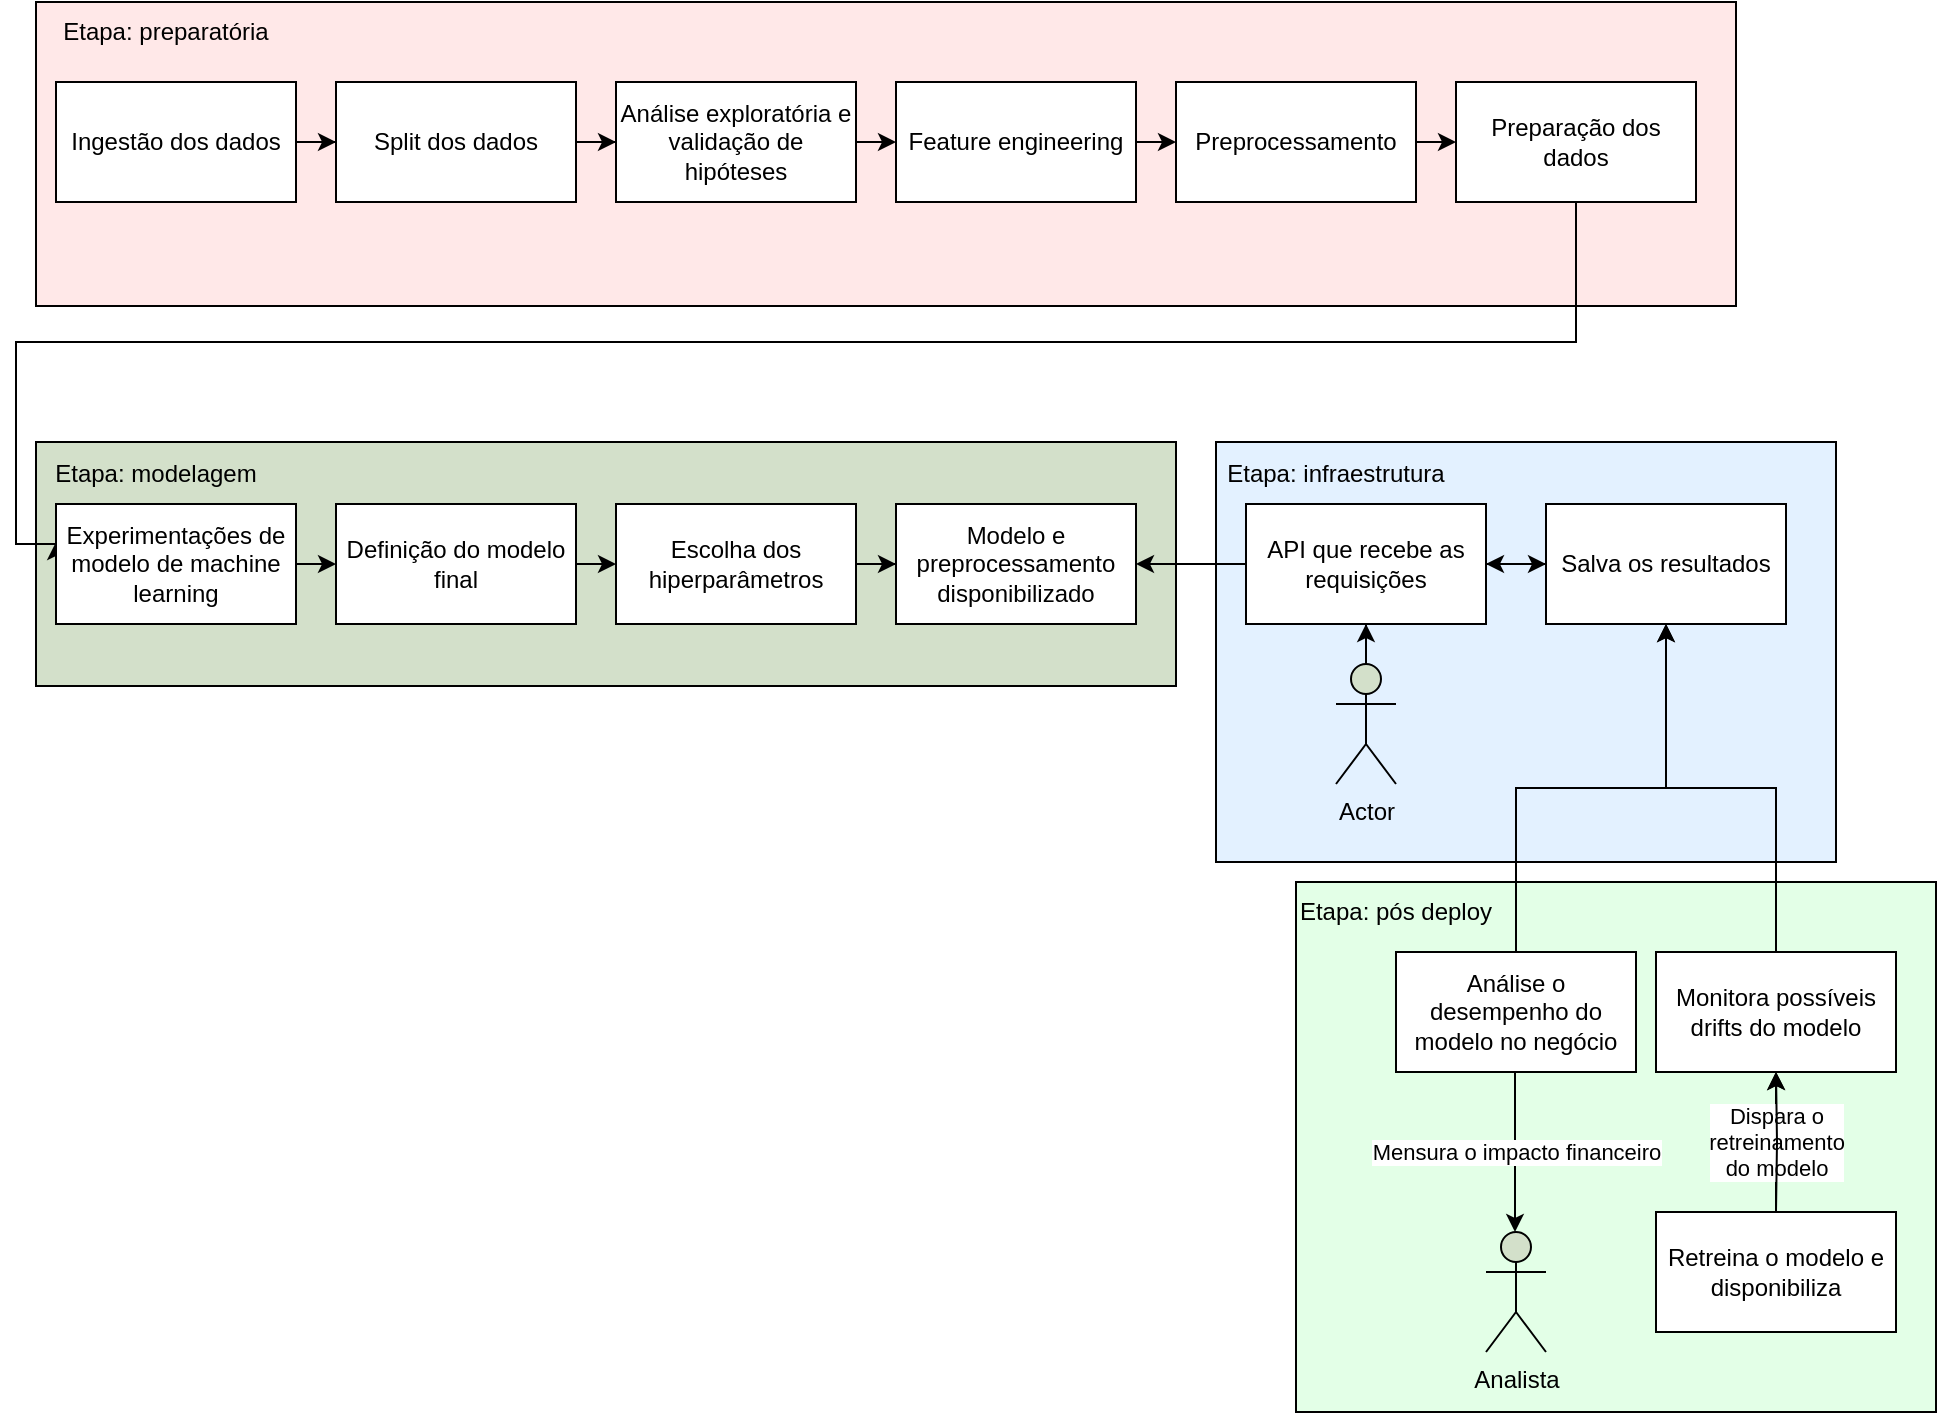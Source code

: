 <mxfile version="20.5.3" type="device"><diagram id="5vKiccTUEAg30Tcog7W2" name="Page-1"><mxGraphModel dx="1829" dy="744" grid="1" gridSize="10" guides="1" tooltips="1" connect="1" arrows="1" fold="1" page="1" pageScale="1" pageWidth="1700" pageHeight="1100" math="0" shadow="0"><root><mxCell id="0"/><mxCell id="1" parent="0"/><mxCell id="8Q4AXEOKsmG5_SoZ8Bz--68" value="" style="rounded=0;whiteSpace=wrap;html=1;fillColor=#E3FFE7;" vertex="1" parent="1"><mxGeometry x="660" y="630" width="320" height="265" as="geometry"/></mxCell><mxCell id="8Q4AXEOKsmG5_SoZ8Bz--50" value="" style="rounded=0;whiteSpace=wrap;html=1;fillColor=#E3F1FF;" vertex="1" parent="1"><mxGeometry x="620" y="410" width="310" height="210" as="geometry"/></mxCell><mxCell id="8Q4AXEOKsmG5_SoZ8Bz--35" value="" style="rounded=0;whiteSpace=wrap;html=1;fillColor=#D3E0CA;" vertex="1" parent="1"><mxGeometry x="30" y="410" width="570" height="122" as="geometry"/></mxCell><mxCell id="8Q4AXEOKsmG5_SoZ8Bz--23" value="" style="rounded=0;whiteSpace=wrap;html=1;fillColor=#FFE8E8;" vertex="1" parent="1"><mxGeometry x="30" y="190" width="850" height="152" as="geometry"/></mxCell><mxCell id="8Q4AXEOKsmG5_SoZ8Bz--4" style="edgeStyle=orthogonalEdgeStyle;rounded=0;orthogonalLoop=1;jettySize=auto;html=1;" edge="1" parent="1" source="8Q4AXEOKsmG5_SoZ8Bz--1" target="8Q4AXEOKsmG5_SoZ8Bz--2"><mxGeometry relative="1" as="geometry"/></mxCell><mxCell id="8Q4AXEOKsmG5_SoZ8Bz--1" value="Ingestão dos dados" style="rounded=0;whiteSpace=wrap;html=1;" vertex="1" parent="1"><mxGeometry x="40" y="230" width="120" height="60" as="geometry"/></mxCell><mxCell id="8Q4AXEOKsmG5_SoZ8Bz--5" style="edgeStyle=orthogonalEdgeStyle;rounded=0;orthogonalLoop=1;jettySize=auto;html=1;exitX=1;exitY=0.5;exitDx=0;exitDy=0;" edge="1" parent="1" source="8Q4AXEOKsmG5_SoZ8Bz--2" target="8Q4AXEOKsmG5_SoZ8Bz--3"><mxGeometry relative="1" as="geometry"/></mxCell><mxCell id="8Q4AXEOKsmG5_SoZ8Bz--2" value="Split dos dados" style="rounded=0;whiteSpace=wrap;html=1;" vertex="1" parent="1"><mxGeometry x="180" y="230" width="120" height="60" as="geometry"/></mxCell><mxCell id="8Q4AXEOKsmG5_SoZ8Bz--20" style="edgeStyle=orthogonalEdgeStyle;rounded=0;orthogonalLoop=1;jettySize=auto;html=1;exitX=1;exitY=0.5;exitDx=0;exitDy=0;entryX=0;entryY=0.5;entryDx=0;entryDy=0;" edge="1" parent="1" source="8Q4AXEOKsmG5_SoZ8Bz--3" target="8Q4AXEOKsmG5_SoZ8Bz--6"><mxGeometry relative="1" as="geometry"/></mxCell><mxCell id="8Q4AXEOKsmG5_SoZ8Bz--3" value="Análise exploratória e validação de hipóteses" style="rounded=0;whiteSpace=wrap;html=1;" vertex="1" parent="1"><mxGeometry x="320" y="230" width="120" height="60" as="geometry"/></mxCell><mxCell id="8Q4AXEOKsmG5_SoZ8Bz--21" style="edgeStyle=orthogonalEdgeStyle;rounded=0;orthogonalLoop=1;jettySize=auto;html=1;exitX=1;exitY=0.5;exitDx=0;exitDy=0;entryX=0;entryY=0.5;entryDx=0;entryDy=0;" edge="1" parent="1" source="8Q4AXEOKsmG5_SoZ8Bz--6" target="8Q4AXEOKsmG5_SoZ8Bz--7"><mxGeometry relative="1" as="geometry"/></mxCell><mxCell id="8Q4AXEOKsmG5_SoZ8Bz--6" value="Feature engineering" style="rounded=0;whiteSpace=wrap;html=1;" vertex="1" parent="1"><mxGeometry x="460" y="230" width="120" height="60" as="geometry"/></mxCell><mxCell id="8Q4AXEOKsmG5_SoZ8Bz--22" style="edgeStyle=orthogonalEdgeStyle;rounded=0;orthogonalLoop=1;jettySize=auto;html=1;exitX=1;exitY=0.5;exitDx=0;exitDy=0;entryX=0;entryY=0.5;entryDx=0;entryDy=0;" edge="1" parent="1" source="8Q4AXEOKsmG5_SoZ8Bz--7" target="8Q4AXEOKsmG5_SoZ8Bz--19"><mxGeometry relative="1" as="geometry"/></mxCell><mxCell id="8Q4AXEOKsmG5_SoZ8Bz--7" value="Preprocessamento" style="rounded=0;whiteSpace=wrap;html=1;" vertex="1" parent="1"><mxGeometry x="600" y="230" width="120" height="60" as="geometry"/></mxCell><mxCell id="8Q4AXEOKsmG5_SoZ8Bz--29" style="edgeStyle=orthogonalEdgeStyle;rounded=0;orthogonalLoop=1;jettySize=auto;html=1;" edge="1" parent="1" source="8Q4AXEOKsmG5_SoZ8Bz--19"><mxGeometry relative="1" as="geometry"><mxPoint x="40" y="460" as="targetPoint"/><Array as="points"><mxPoint x="800" y="360"/><mxPoint x="20" y="360"/><mxPoint x="20" y="461"/><mxPoint x="40" y="461"/></Array></mxGeometry></mxCell><mxCell id="8Q4AXEOKsmG5_SoZ8Bz--19" value="Preparação dos dados" style="rounded=0;whiteSpace=wrap;html=1;" vertex="1" parent="1"><mxGeometry x="740" y="230" width="120" height="60" as="geometry"/></mxCell><mxCell id="8Q4AXEOKsmG5_SoZ8Bz--25" value="Etapa: preparatória" style="text;html=1;strokeColor=none;fillColor=none;align=center;verticalAlign=middle;whiteSpace=wrap;rounded=0;" vertex="1" parent="1"><mxGeometry x="40" y="190" width="110" height="30" as="geometry"/></mxCell><mxCell id="8Q4AXEOKsmG5_SoZ8Bz--30" style="edgeStyle=orthogonalEdgeStyle;rounded=0;orthogonalLoop=1;jettySize=auto;html=1;exitX=1;exitY=0.5;exitDx=0;exitDy=0;entryX=0;entryY=0.5;entryDx=0;entryDy=0;" edge="1" parent="1" source="8Q4AXEOKsmG5_SoZ8Bz--26" target="8Q4AXEOKsmG5_SoZ8Bz--27"><mxGeometry relative="1" as="geometry"/></mxCell><mxCell id="8Q4AXEOKsmG5_SoZ8Bz--26" value="Experimentações de modelo de machine learning" style="rounded=0;whiteSpace=wrap;html=1;" vertex="1" parent="1"><mxGeometry x="40" y="441" width="120" height="60" as="geometry"/></mxCell><mxCell id="8Q4AXEOKsmG5_SoZ8Bz--31" style="edgeStyle=orthogonalEdgeStyle;rounded=0;orthogonalLoop=1;jettySize=auto;html=1;exitX=1;exitY=0.5;exitDx=0;exitDy=0;entryX=0;entryY=0.5;entryDx=0;entryDy=0;" edge="1" parent="1" source="8Q4AXEOKsmG5_SoZ8Bz--27" target="8Q4AXEOKsmG5_SoZ8Bz--28"><mxGeometry relative="1" as="geometry"/></mxCell><mxCell id="8Q4AXEOKsmG5_SoZ8Bz--27" value="Definição do modelo final" style="rounded=0;whiteSpace=wrap;html=1;" vertex="1" parent="1"><mxGeometry x="180" y="441" width="120" height="60" as="geometry"/></mxCell><mxCell id="8Q4AXEOKsmG5_SoZ8Bz--34" style="edgeStyle=orthogonalEdgeStyle;rounded=0;orthogonalLoop=1;jettySize=auto;html=1;" edge="1" parent="1" source="8Q4AXEOKsmG5_SoZ8Bz--28" target="8Q4AXEOKsmG5_SoZ8Bz--32"><mxGeometry relative="1" as="geometry"/></mxCell><mxCell id="8Q4AXEOKsmG5_SoZ8Bz--28" value="Escolha dos hiperparâmetros" style="rounded=0;whiteSpace=wrap;html=1;" vertex="1" parent="1"><mxGeometry x="320" y="441" width="120" height="60" as="geometry"/></mxCell><mxCell id="8Q4AXEOKsmG5_SoZ8Bz--32" value="Modelo e preprocessamento disponibilizado" style="rounded=0;whiteSpace=wrap;html=1;" vertex="1" parent="1"><mxGeometry x="460" y="441" width="120" height="60" as="geometry"/></mxCell><mxCell id="8Q4AXEOKsmG5_SoZ8Bz--36" value="Etapa: modelagem" style="text;html=1;strokeColor=none;fillColor=none;align=center;verticalAlign=middle;whiteSpace=wrap;rounded=0;" vertex="1" parent="1"><mxGeometry x="30" y="411" width="120" height="30" as="geometry"/></mxCell><mxCell id="8Q4AXEOKsmG5_SoZ8Bz--42" style="edgeStyle=orthogonalEdgeStyle;rounded=0;orthogonalLoop=1;jettySize=auto;html=1;entryX=1;entryY=0.5;entryDx=0;entryDy=0;" edge="1" parent="1" source="8Q4AXEOKsmG5_SoZ8Bz--37" target="8Q4AXEOKsmG5_SoZ8Bz--32"><mxGeometry relative="1" as="geometry"/></mxCell><mxCell id="8Q4AXEOKsmG5_SoZ8Bz--45" style="edgeStyle=orthogonalEdgeStyle;rounded=0;orthogonalLoop=1;jettySize=auto;html=1;" edge="1" parent="1" source="8Q4AXEOKsmG5_SoZ8Bz--37" target="8Q4AXEOKsmG5_SoZ8Bz--44"><mxGeometry relative="1" as="geometry"/></mxCell><mxCell id="8Q4AXEOKsmG5_SoZ8Bz--37" value="API que recebe as requisições" style="rounded=0;whiteSpace=wrap;html=1;" vertex="1" parent="1"><mxGeometry x="635" y="441" width="120" height="60" as="geometry"/></mxCell><mxCell id="8Q4AXEOKsmG5_SoZ8Bz--39" style="edgeStyle=orthogonalEdgeStyle;rounded=0;orthogonalLoop=1;jettySize=auto;html=1;" edge="1" parent="1" source="8Q4AXEOKsmG5_SoZ8Bz--38" target="8Q4AXEOKsmG5_SoZ8Bz--37"><mxGeometry relative="1" as="geometry"/></mxCell><mxCell id="8Q4AXEOKsmG5_SoZ8Bz--38" value="Actor" style="shape=umlActor;verticalLabelPosition=bottom;verticalAlign=top;html=1;outlineConnect=0;fillColor=#D3E0CA;" vertex="1" parent="1"><mxGeometry x="680" y="521" width="30" height="60" as="geometry"/></mxCell><mxCell id="8Q4AXEOKsmG5_SoZ8Bz--43" style="edgeStyle=orthogonalEdgeStyle;rounded=0;orthogonalLoop=1;jettySize=auto;html=1;exitX=0.5;exitY=1;exitDx=0;exitDy=0;" edge="1" parent="1" source="8Q4AXEOKsmG5_SoZ8Bz--3" target="8Q4AXEOKsmG5_SoZ8Bz--3"><mxGeometry relative="1" as="geometry"/></mxCell><mxCell id="8Q4AXEOKsmG5_SoZ8Bz--46" style="edgeStyle=orthogonalEdgeStyle;rounded=0;orthogonalLoop=1;jettySize=auto;html=1;entryX=1;entryY=0.5;entryDx=0;entryDy=0;" edge="1" parent="1" source="8Q4AXEOKsmG5_SoZ8Bz--44" target="8Q4AXEOKsmG5_SoZ8Bz--37"><mxGeometry relative="1" as="geometry"/></mxCell><mxCell id="8Q4AXEOKsmG5_SoZ8Bz--44" value="Salva os resultados" style="rounded=0;whiteSpace=wrap;html=1;" vertex="1" parent="1"><mxGeometry x="785" y="441" width="120" height="60" as="geometry"/></mxCell><mxCell id="8Q4AXEOKsmG5_SoZ8Bz--51" value="Etapa: infraestrutura" style="text;html=1;strokeColor=none;fillColor=none;align=center;verticalAlign=middle;whiteSpace=wrap;rounded=0;" vertex="1" parent="1"><mxGeometry x="620" y="411" width="120" height="30" as="geometry"/></mxCell><mxCell id="8Q4AXEOKsmG5_SoZ8Bz--56" style="edgeStyle=orthogonalEdgeStyle;rounded=0;orthogonalLoop=1;jettySize=auto;html=1;entryX=0.5;entryY=1;entryDx=0;entryDy=0;" edge="1" parent="1" source="8Q4AXEOKsmG5_SoZ8Bz--52" target="8Q4AXEOKsmG5_SoZ8Bz--44"><mxGeometry relative="1" as="geometry"/></mxCell><mxCell id="8Q4AXEOKsmG5_SoZ8Bz--52" value="Monitora possíveis drifts do modelo" style="rounded=0;whiteSpace=wrap;html=1;" vertex="1" parent="1"><mxGeometry x="840" y="665" width="120" height="60" as="geometry"/></mxCell><mxCell id="8Q4AXEOKsmG5_SoZ8Bz--54" style="edgeStyle=orthogonalEdgeStyle;rounded=0;orthogonalLoop=1;jettySize=auto;html=1;entryX=0.5;entryY=1;entryDx=0;entryDy=0;" edge="1" parent="1" source="8Q4AXEOKsmG5_SoZ8Bz--53" target="8Q4AXEOKsmG5_SoZ8Bz--44"><mxGeometry relative="1" as="geometry"/></mxCell><mxCell id="8Q4AXEOKsmG5_SoZ8Bz--53" value="Análise o desempenho do modelo no negócio" style="rounded=0;whiteSpace=wrap;html=1;" vertex="1" parent="1"><mxGeometry x="710" y="665" width="120" height="60" as="geometry"/></mxCell><mxCell id="8Q4AXEOKsmG5_SoZ8Bz--57" value="Analista" style="shape=umlActor;verticalLabelPosition=bottom;verticalAlign=top;html=1;outlineConnect=0;fillColor=#D3E0CA;" vertex="1" parent="1"><mxGeometry x="755" y="805" width="30" height="60" as="geometry"/></mxCell><mxCell id="8Q4AXEOKsmG5_SoZ8Bz--58" value="" style="endArrow=classic;html=1;rounded=0;exitX=0.5;exitY=1;exitDx=0;exitDy=0;" edge="1" parent="1"><mxGeometry relative="1" as="geometry"><mxPoint x="769.5" y="725" as="sourcePoint"/><mxPoint x="769.5" y="805" as="targetPoint"/></mxGeometry></mxCell><mxCell id="8Q4AXEOKsmG5_SoZ8Bz--59" value="Mensura o impacto financeiro" style="edgeLabel;resizable=0;html=1;align=center;verticalAlign=middle;fillColor=#E3F1FF;" connectable="0" vertex="1" parent="8Q4AXEOKsmG5_SoZ8Bz--58"><mxGeometry relative="1" as="geometry"/></mxCell><mxCell id="8Q4AXEOKsmG5_SoZ8Bz--64" value="" style="endArrow=classic;html=1;rounded=0;entryX=0.5;entryY=1;entryDx=0;entryDy=0;" edge="1" parent="1" target="8Q4AXEOKsmG5_SoZ8Bz--52"><mxGeometry relative="1" as="geometry"><mxPoint x="900" y="795" as="sourcePoint"/><mxPoint x="670" y="675" as="targetPoint"/></mxGeometry></mxCell><mxCell id="8Q4AXEOKsmG5_SoZ8Bz--65" value="Dispara o &lt;br&gt;retreinamento &lt;br&gt;do modelo" style="edgeLabel;resizable=0;html=1;align=center;verticalAlign=middle;fillColor=#E3F1FF;" connectable="0" vertex="1" parent="8Q4AXEOKsmG5_SoZ8Bz--64"><mxGeometry relative="1" as="geometry"/></mxCell><mxCell id="8Q4AXEOKsmG5_SoZ8Bz--67" value="" style="edgeStyle=orthogonalEdgeStyle;rounded=0;orthogonalLoop=1;jettySize=auto;html=1;" edge="1" parent="1" target="8Q4AXEOKsmG5_SoZ8Bz--52"><mxGeometry relative="1" as="geometry"><mxPoint x="900" y="795" as="sourcePoint"/></mxGeometry></mxCell><mxCell id="8Q4AXEOKsmG5_SoZ8Bz--66" value="Retreina o modelo e disponibiliza" style="rounded=0;whiteSpace=wrap;html=1;" vertex="1" parent="1"><mxGeometry x="840" y="795" width="120" height="60" as="geometry"/></mxCell><mxCell id="8Q4AXEOKsmG5_SoZ8Bz--69" value="Etapa: pós deploy" style="text;html=1;strokeColor=none;fillColor=none;align=center;verticalAlign=middle;whiteSpace=wrap;rounded=0;" vertex="1" parent="1"><mxGeometry x="660" y="630" width="100" height="30" as="geometry"/></mxCell></root></mxGraphModel></diagram></mxfile>